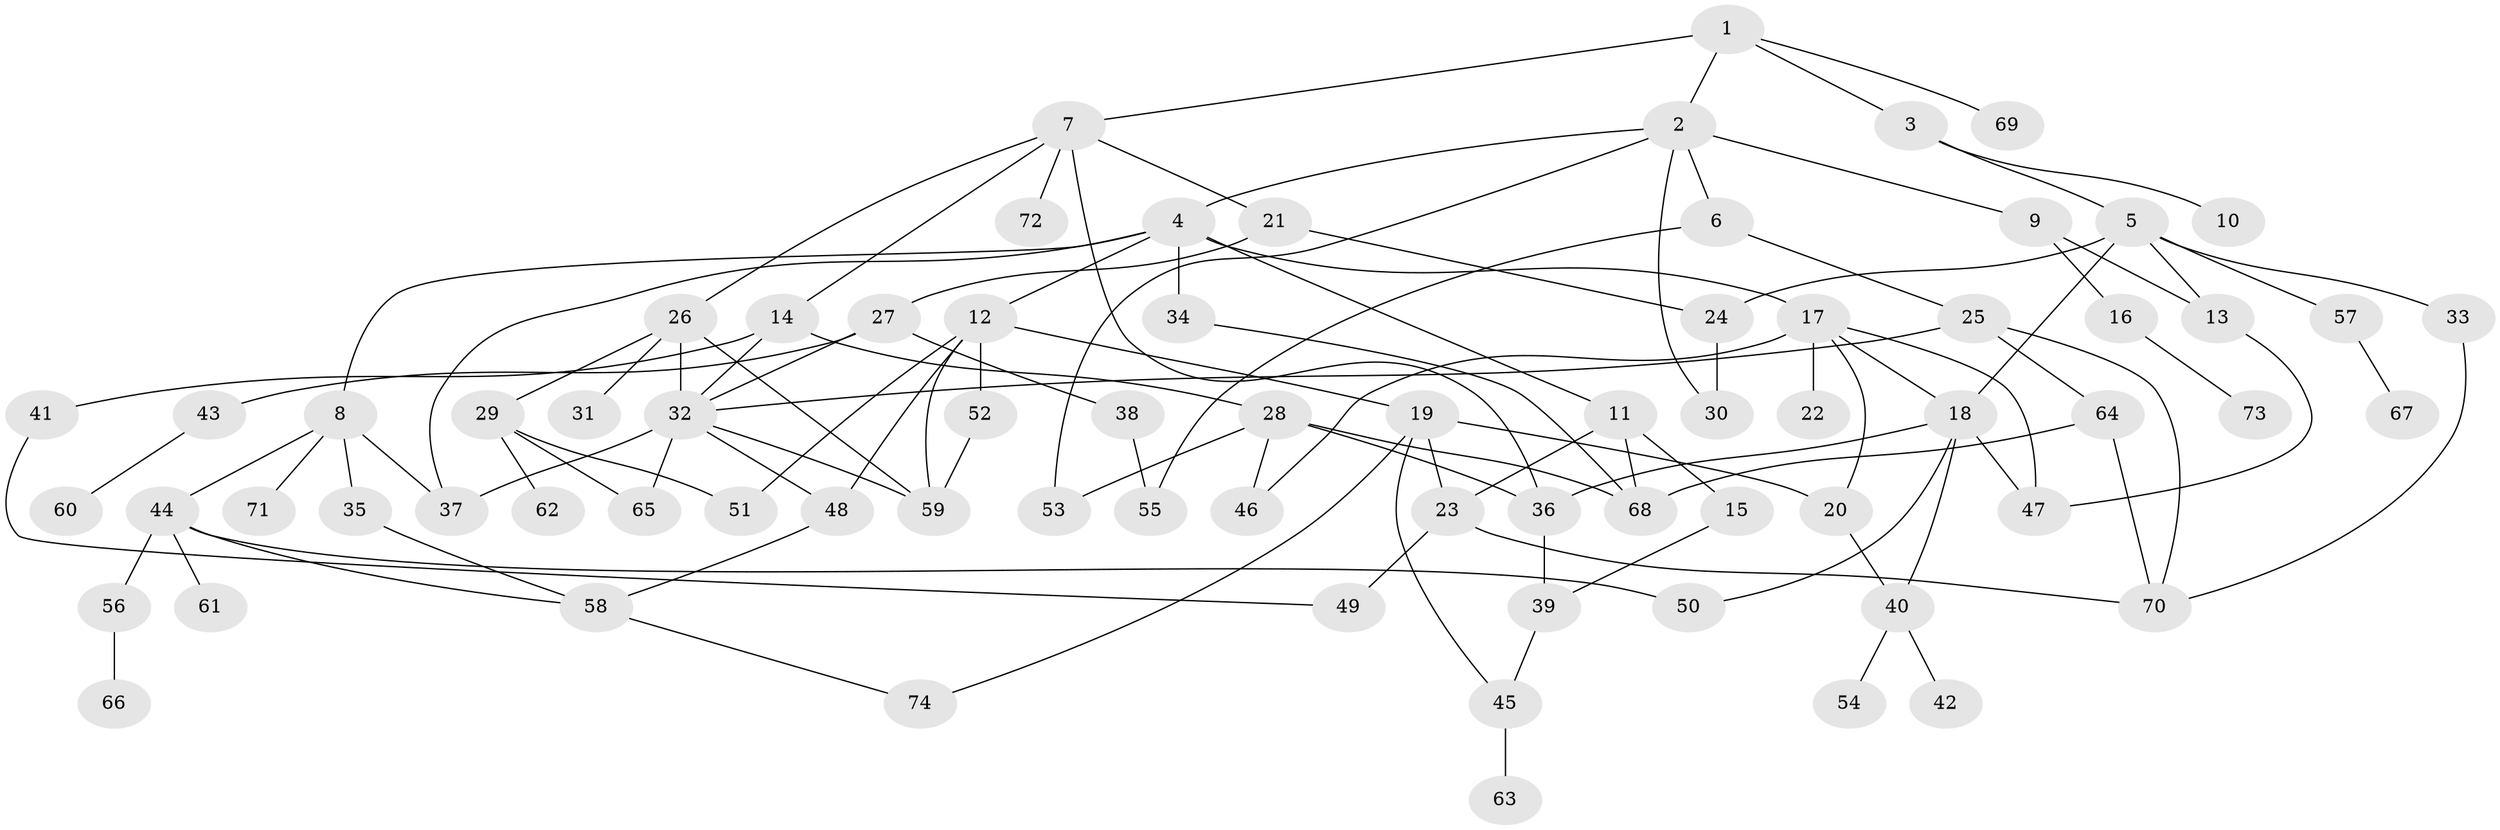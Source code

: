 // original degree distribution, {5: 0.061224489795918366, 6: 0.034013605442176874, 3: 0.21768707482993196, 7: 0.02040816326530612, 4: 0.061224489795918366, 2: 0.3469387755102041, 1: 0.2585034013605442}
// Generated by graph-tools (version 1.1) at 2025/34/03/09/25 02:34:01]
// undirected, 74 vertices, 111 edges
graph export_dot {
graph [start="1"]
  node [color=gray90,style=filled];
  1;
  2;
  3;
  4;
  5;
  6;
  7;
  8;
  9;
  10;
  11;
  12;
  13;
  14;
  15;
  16;
  17;
  18;
  19;
  20;
  21;
  22;
  23;
  24;
  25;
  26;
  27;
  28;
  29;
  30;
  31;
  32;
  33;
  34;
  35;
  36;
  37;
  38;
  39;
  40;
  41;
  42;
  43;
  44;
  45;
  46;
  47;
  48;
  49;
  50;
  51;
  52;
  53;
  54;
  55;
  56;
  57;
  58;
  59;
  60;
  61;
  62;
  63;
  64;
  65;
  66;
  67;
  68;
  69;
  70;
  71;
  72;
  73;
  74;
  1 -- 2 [weight=1.0];
  1 -- 3 [weight=1.0];
  1 -- 7 [weight=1.0];
  1 -- 69 [weight=1.0];
  2 -- 4 [weight=1.0];
  2 -- 6 [weight=1.0];
  2 -- 9 [weight=1.0];
  2 -- 30 [weight=1.0];
  2 -- 53 [weight=1.0];
  3 -- 5 [weight=1.0];
  3 -- 10 [weight=1.0];
  4 -- 8 [weight=1.0];
  4 -- 11 [weight=1.0];
  4 -- 12 [weight=1.0];
  4 -- 17 [weight=1.0];
  4 -- 34 [weight=2.0];
  4 -- 37 [weight=1.0];
  5 -- 13 [weight=1.0];
  5 -- 18 [weight=1.0];
  5 -- 24 [weight=1.0];
  5 -- 33 [weight=1.0];
  5 -- 57 [weight=1.0];
  6 -- 25 [weight=1.0];
  6 -- 55 [weight=1.0];
  7 -- 14 [weight=1.0];
  7 -- 21 [weight=1.0];
  7 -- 26 [weight=1.0];
  7 -- 36 [weight=1.0];
  7 -- 72 [weight=1.0];
  8 -- 35 [weight=1.0];
  8 -- 37 [weight=1.0];
  8 -- 44 [weight=1.0];
  8 -- 71 [weight=1.0];
  9 -- 13 [weight=1.0];
  9 -- 16 [weight=1.0];
  11 -- 15 [weight=1.0];
  11 -- 23 [weight=1.0];
  11 -- 68 [weight=1.0];
  12 -- 19 [weight=1.0];
  12 -- 48 [weight=1.0];
  12 -- 51 [weight=1.0];
  12 -- 52 [weight=1.0];
  12 -- 59 [weight=1.0];
  13 -- 47 [weight=1.0];
  14 -- 28 [weight=1.0];
  14 -- 32 [weight=1.0];
  14 -- 41 [weight=1.0];
  15 -- 39 [weight=1.0];
  16 -- 73 [weight=1.0];
  17 -- 18 [weight=1.0];
  17 -- 20 [weight=1.0];
  17 -- 22 [weight=2.0];
  17 -- 46 [weight=1.0];
  17 -- 47 [weight=1.0];
  18 -- 36 [weight=1.0];
  18 -- 40 [weight=1.0];
  18 -- 47 [weight=1.0];
  18 -- 50 [weight=1.0];
  19 -- 20 [weight=1.0];
  19 -- 23 [weight=1.0];
  19 -- 45 [weight=1.0];
  19 -- 74 [weight=1.0];
  20 -- 40 [weight=1.0];
  21 -- 24 [weight=1.0];
  21 -- 27 [weight=1.0];
  23 -- 49 [weight=1.0];
  23 -- 70 [weight=1.0];
  24 -- 30 [weight=1.0];
  25 -- 32 [weight=1.0];
  25 -- 64 [weight=2.0];
  25 -- 70 [weight=1.0];
  26 -- 29 [weight=1.0];
  26 -- 31 [weight=1.0];
  26 -- 32 [weight=1.0];
  26 -- 59 [weight=1.0];
  27 -- 32 [weight=1.0];
  27 -- 38 [weight=2.0];
  27 -- 43 [weight=1.0];
  28 -- 36 [weight=2.0];
  28 -- 46 [weight=1.0];
  28 -- 53 [weight=1.0];
  28 -- 68 [weight=1.0];
  29 -- 51 [weight=2.0];
  29 -- 62 [weight=1.0];
  29 -- 65 [weight=1.0];
  32 -- 37 [weight=1.0];
  32 -- 48 [weight=1.0];
  32 -- 59 [weight=1.0];
  32 -- 65 [weight=2.0];
  33 -- 70 [weight=1.0];
  34 -- 68 [weight=1.0];
  35 -- 58 [weight=1.0];
  36 -- 39 [weight=1.0];
  38 -- 55 [weight=1.0];
  39 -- 45 [weight=1.0];
  40 -- 42 [weight=1.0];
  40 -- 54 [weight=1.0];
  41 -- 49 [weight=1.0];
  43 -- 60 [weight=1.0];
  44 -- 50 [weight=1.0];
  44 -- 56 [weight=1.0];
  44 -- 58 [weight=1.0];
  44 -- 61 [weight=1.0];
  45 -- 63 [weight=1.0];
  48 -- 58 [weight=1.0];
  52 -- 59 [weight=1.0];
  56 -- 66 [weight=1.0];
  57 -- 67 [weight=1.0];
  58 -- 74 [weight=1.0];
  64 -- 68 [weight=2.0];
  64 -- 70 [weight=1.0];
}
